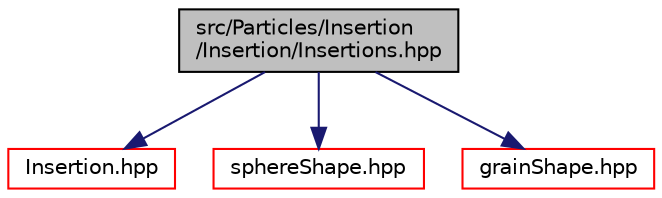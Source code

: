 digraph "src/Particles/Insertion/Insertion/Insertions.hpp"
{
 // LATEX_PDF_SIZE
  edge [fontname="Helvetica",fontsize="10",labelfontname="Helvetica",labelfontsize="10"];
  node [fontname="Helvetica",fontsize="10",shape=record];
  Node1 [label="src/Particles/Insertion\l/Insertion/Insertions.hpp",height=0.2,width=0.4,color="black", fillcolor="grey75", style="filled", fontcolor="black",tooltip=" "];
  Node1 -> Node2 [color="midnightblue",fontsize="10",style="solid",fontname="Helvetica"];
  Node2 [label="Insertion.hpp",height=0.2,width=0.4,color="red", fillcolor="white", style="filled",URL="$Insertion_8hpp.html",tooltip=" "];
  Node1 -> Node180 [color="midnightblue",fontsize="10",style="solid",fontname="Helvetica"];
  Node180 [label="sphereShape.hpp",height=0.2,width=0.4,color="red", fillcolor="white", style="filled",URL="$sphereShape_8hpp.html",tooltip=" "];
  Node1 -> Node181 [color="midnightblue",fontsize="10",style="solid",fontname="Helvetica"];
  Node181 [label="grainShape.hpp",height=0.2,width=0.4,color="red", fillcolor="white", style="filled",URL="$grainShape_8hpp.html",tooltip=" "];
}
